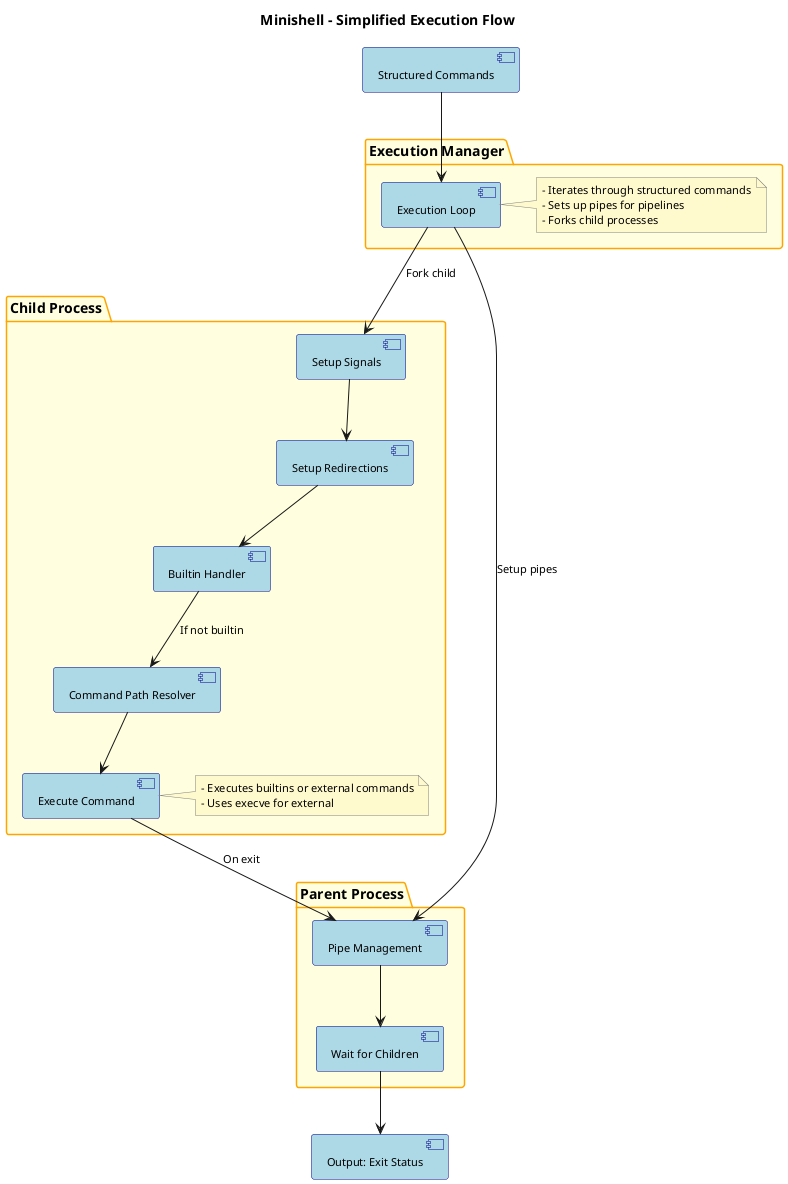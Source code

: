 ' Minishell - Simplified Execution Flow (UML Draft)

' Input: Structured Commands (from parser)
' Execution Manager:
' Iterates through commands (pipeline support)
' For each command:
' [Pipe Setup] (if needed)
' [Fork Child Process]
' In child:
' [Setup Signals]
' [Setup Redirections]
' [Handle Builtins] (if builtin, execute and exit)
' [Resolve Command Path]
' [Execute Command] (execve)
' In parent:
' [Manage Pipes]
' [Wait for Children]
' Output: Command results, exit status
' Key Components for the UML:

' Execution Manager (main loop, pipe/fork logic)
' Child Process (signal, redirection, builtin/external execution)
' Parent Process (pipe management, wait)
' Command Path Resolver (PATH/env lookup)
' Builtin Handler (run builtins)
' Redirection Handler (input/output/append/heredoc)
' Flow:
' Structured Commands → Execution Manager → [Child/Parent split] → Command Execution/Wait → Output


@startuml Minishell_Execution_Flow_Simple

!pragma linetype ortho
skinparam backgroundColor White
skinparam defaultFontName Arial
skinparam defaultFontSize 11

skinparam package {
    BackgroundColor LightYellow
    BorderColor Orange
    FontSize 14
}

skinparam component {
    BackgroundColor LightBlue
    BorderColor DarkBlue
}

skinparam note {
    BackgroundColor LemonChiffon
    BorderColor Gray
}

title Minishell - Simplified Execution Flow

package "Execution Manager" {
    component [Execution Loop] as ExecLoop
    note right of ExecLoop
        - Iterates through structured commands
        - Sets up pipes for pipelines
        - Forks child processes
    end note
}

package "Child Process" {
    component [Setup Signals] as ChildSignals
    component [Setup Redirections] as Redirections
    component [Builtin Handler] as Builtin
    component [Command Path Resolver] as PathResolver
    component [Execute Command] as ExecCmd
    note right of ExecCmd
        - Executes builtins or external commands
        - Uses execve for external
    end note
}

package "Parent Process" {
    component [Pipe Management] as PipeMgmt
    component [Wait for Children] as WaitChildren
}

[Structured Commands] --> ExecLoop
ExecLoop --> PipeMgmt : Setup pipes
ExecLoop --> ChildSignals : Fork child
ChildSignals --> Redirections
Redirections --> Builtin
Builtin --> PathResolver : If not builtin
PathResolver --> ExecCmd
ExecCmd --> PipeMgmt : On exit
PipeMgmt --> WaitChildren
WaitChildren --> [Output: Exit Status]

@enduml
